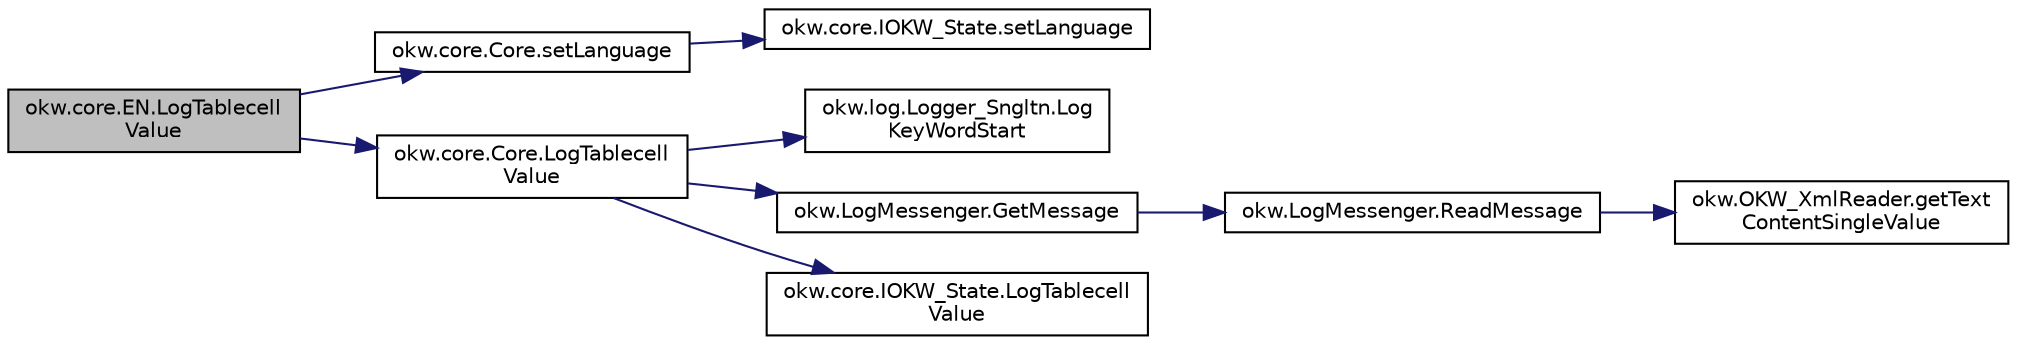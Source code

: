 digraph "okw.core.EN.LogTablecellValue"
{
 // INTERACTIVE_SVG=YES
 // LATEX_PDF_SIZE
  edge [fontname="Helvetica",fontsize="10",labelfontname="Helvetica",labelfontsize="10"];
  node [fontname="Helvetica",fontsize="10",shape=record];
  rankdir="LR";
  Node1184 [label="okw.core.EN.LogTablecell\lValue",height=0.2,width=0.4,color="black", fillcolor="grey75", style="filled", fontcolor="black",tooltip="Dokumentiert den Wert der ausgewählten Zelle."];
  Node1184 -> Node1185 [color="midnightblue",fontsize="10",style="solid",fontname="Helvetica"];
  Node1185 [label="okw.core.Core.setLanguage",height=0.2,width=0.4,color="black", fillcolor="white", style="filled",URL="$classokw_1_1core_1_1_core.html#ab4e0f723d27cb11c944ec4c82c426100",tooltip="Setzt die Sprache auf den gegebenen wert Language."];
  Node1185 -> Node1186 [color="midnightblue",fontsize="10",style="solid",fontname="Helvetica"];
  Node1186 [label="okw.core.IOKW_State.setLanguage",height=0.2,width=0.4,color="black", fillcolor="white", style="filled",URL="$interfaceokw_1_1core_1_1_i_o_k_w___state.html#a866baa0bde08a47418f54d63bdb56097",tooltip="Interne Methode zum setzen der Sprache für die sprachabhängigen Ausgaben der Dokumentation (Log)."];
  Node1184 -> Node1187 [color="midnightblue",fontsize="10",style="solid",fontname="Helvetica"];
  Node1187 [label="okw.core.Core.LogTablecell\lValue",height=0.2,width=0.4,color="black", fillcolor="white", style="filled",URL="$classokw_1_1core_1_1_core.html#ad33d08973ab4bfdc740acd14aa20364f",tooltip="Dokumentiert den Wert der ausgewählten Zelle."];
  Node1187 -> Node1188 [color="midnightblue",fontsize="10",style="solid",fontname="Helvetica"];
  Node1188 [label="okw.log.Logger_Sngltn.Log\lKeyWordStart",height=0.2,width=0.4,color="black", fillcolor="white", style="filled",URL="$classokw_1_1log_1_1_logger___sngltn.html#a70ec25e200e00ecefc544e8fd371d2ef",tooltip="Ausgabe eines Schlüsselwortes."];
  Node1187 -> Node1189 [color="midnightblue",fontsize="10",style="solid",fontname="Helvetica"];
  Node1189 [label="okw.LogMessenger.GetMessage",height=0.2,width=0.4,color="black", fillcolor="white", style="filled",URL="$classokw_1_1_log_messenger.html#af225d1f037d47b3b085175c09d78bdd2",tooltip="Holt die Log-Meldung für MethodeNmae/Textkey ohne weitere Parameter."];
  Node1189 -> Node1190 [color="midnightblue",fontsize="10",style="solid",fontname="Helvetica"];
  Node1190 [label="okw.LogMessenger.ReadMessage",height=0.2,width=0.4,color="black", fillcolor="white", style="filled",URL="$classokw_1_1_log_messenger.html#a530cd6ab82ec82a04206a2e976ec06e3",tooltip="Interne Kernfunktion holt die Log-Meldung mit Platzhaltern aus der XML-Datei."];
  Node1190 -> Node1191 [color="midnightblue",fontsize="10",style="solid",fontname="Helvetica"];
  Node1191 [label="okw.OKW_XmlReader.getText\lContentSingleValue",height=0.2,width=0.4,color="black", fillcolor="white", style="filled",URL="$classokw_1_1_o_k_w___xml_reader.html#ab920b5335a2e1429c14cc5f8e79f39eb",tooltip="Lies den TextContent eines Tag."];
  Node1187 -> Node1192 [color="midnightblue",fontsize="10",style="solid",fontname="Helvetica"];
  Node1192 [label="okw.core.IOKW_State.LogTablecell\lValue",height=0.2,width=0.4,color="black", fillcolor="white", style="filled",URL="$interfaceokw_1_1core_1_1_i_o_k_w___state.html#aed4fb79a0e38cdb3ec43e8bb9d2e3425",tooltip="Dokumentiert den Wert der ausgewählten Zelle."];
}
